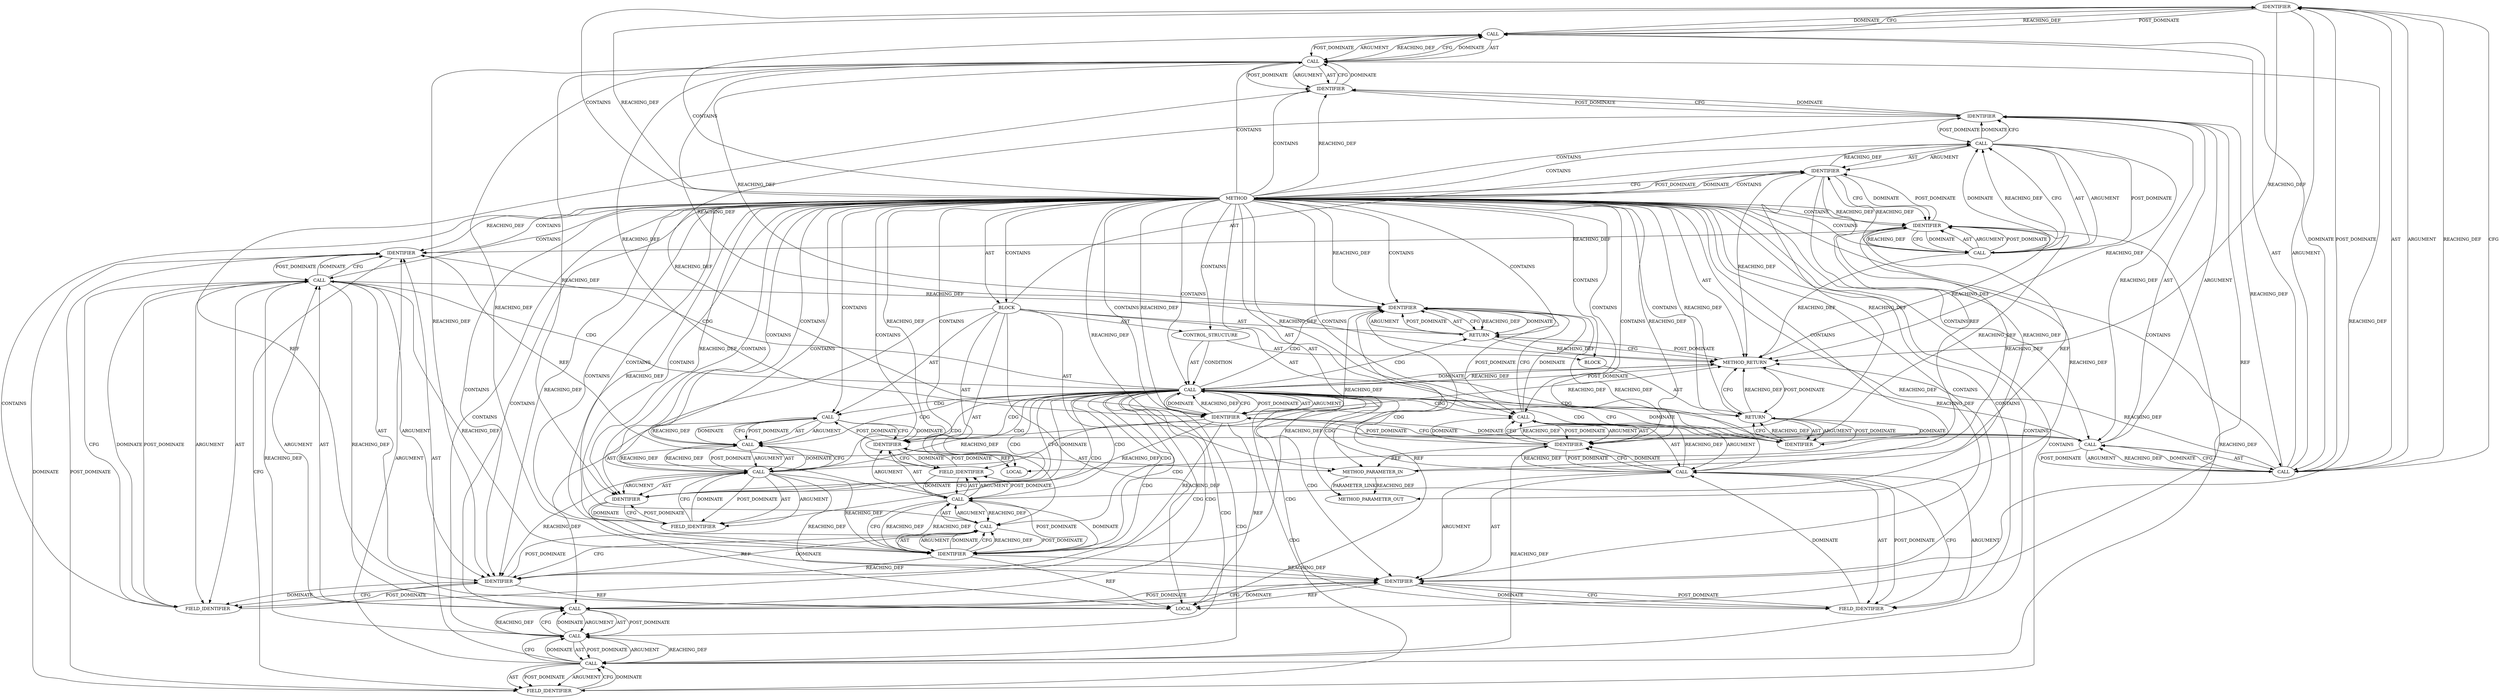 digraph {
  7572 [label=IDENTIFIER ORDER=2 ARGUMENT_INDEX=2 CODE="GFP_ATOMIC" COLUMN_NUMBER=30 LINE_NUMBER=814 TYPE_FULL_NAME="ANY" NAME="GFP_ATOMIC"]
  7590 [label=CALL ORDER=1 ARGUMENT_INDEX=1 CODE="ctx->sk_proto" COLUMN_NUMBER=2 METHOD_FULL_NAME="<operator>.indirectFieldAccess" LINE_NUMBER=820 TYPE_FULL_NAME="<empty>" DISPATCH_TYPE="STATIC_DISPATCH" SIGNATURE="" NAME="<operator>.indirectFieldAccess"]
  7595 [label=IDENTIFIER ORDER=1 ARGUMENT_INDEX=1 CODE="sk" COLUMN_NUMBER=28 LINE_NUMBER=820 TYPE_FULL_NAME="sock*" NAME="sk"]
  7601 [label=IDENTIFIER ORDER=2 ARGUMENT_INDEX=2 CODE="sk" COLUMN_NUMBER=12 LINE_NUMBER=821 TYPE_FULL_NAME="sock*" NAME="sk"]
  7593 [label=CALL ORDER=2 ARGUMENT_INDEX=2 CODE="READ_ONCE(sk->sk_prot)" COLUMN_NUMBER=18 METHOD_FULL_NAME="READ_ONCE" LINE_NUMBER=820 TYPE_FULL_NAME="<empty>" DISPATCH_TYPE="STATIC_DISPATCH" SIGNATURE="" NAME="READ_ONCE"]
  7567 [label=IDENTIFIER ORDER=1 ARGUMENT_INDEX=1 CODE="ctx" COLUMN_NUMBER=2 LINE_NUMBER=814 TYPE_FULL_NAME="tls_context*" NAME="ctx"]
  7598 [label=CALL ORDER=1 ARGUMENT_INDEX=1 CODE="ctx->sk" COLUMN_NUMBER=2 METHOD_FULL_NAME="<operator>.indirectFieldAccess" LINE_NUMBER=821 TYPE_FULL_NAME="<empty>" DISPATCH_TYPE="STATIC_DISPATCH" SIGNATURE="" NAME="<operator>.indirectFieldAccess"]
  7600 [label=FIELD_IDENTIFIER ORDER=2 ARGUMENT_INDEX=2 CODE="sk" COLUMN_NUMBER=2 LINE_NUMBER=821 CANONICAL_NAME="sk"]
  7559 [label=BLOCK ORDER=2 ARGUMENT_INDEX=-1 CODE="{
	struct inet_connection_sock *icsk = inet_csk(sk);
	struct tls_context *ctx;

	ctx = kzalloc(sizeof(*ctx), GFP_ATOMIC);
	if (!ctx)
		return NULL;

	mutex_init(&ctx->tx_lock);
	rcu_assign_pointer(icsk->icsk_ulp_data, ctx);
	ctx->sk_proto = READ_ONCE(sk->sk_prot);
	ctx->sk = sk;
	return ctx;
}" COLUMN_NUMBER=1 LINE_NUMBER=810 TYPE_FULL_NAME="void"]
  7571 [label=IDENTIFIER ORDER=1 ARGUMENT_INDEX=1 CODE="ctx" COLUMN_NUMBER=24 LINE_NUMBER=814 TYPE_FULL_NAME="tls_context*" NAME="ctx"]
  7569 [label=CALL ORDER=1 ARGUMENT_INDEX=1 CODE="sizeof(*ctx)" COLUMN_NUMBER=16 METHOD_FULL_NAME="<operator>.sizeOf" LINE_NUMBER=814 TYPE_FULL_NAME="<empty>" DISPATCH_TYPE="STATIC_DISPATCH" SIGNATURE="" NAME="<operator>.sizeOf"]
  7574 [label=CALL ORDER=1 ARGUMENT_INDEX=-1 CODE="!ctx" COLUMN_NUMBER=6 METHOD_FULL_NAME="<operator>.logicalNot" LINE_NUMBER=815 TYPE_FULL_NAME="<empty>" DISPATCH_TYPE="STATIC_DISPATCH" SIGNATURE="" NAME="<operator>.logicalNot"]
  7564 [label=IDENTIFIER ORDER=1 ARGUMENT_INDEX=1 CODE="sk" COLUMN_NUMBER=47 LINE_NUMBER=811 TYPE_FULL_NAME="sock*" NAME="sk"]
  7582 [label=IDENTIFIER ORDER=1 ARGUMENT_INDEX=1 CODE="ctx" COLUMN_NUMBER=14 LINE_NUMBER=818 TYPE_FULL_NAME="tls_context*" NAME="ctx"]
  7587 [label=FIELD_IDENTIFIER ORDER=2 ARGUMENT_INDEX=2 CODE="icsk_ulp_data" COLUMN_NUMBER=21 LINE_NUMBER=819 CANONICAL_NAME="icsk_ulp_data"]
  7577 [label=RETURN ORDER=1 ARGUMENT_INDEX=1 CODE="return NULL;" COLUMN_NUMBER=3 LINE_NUMBER=816]
  7568 [label=CALL ORDER=2 ARGUMENT_INDEX=2 CODE="kzalloc(sizeof(*ctx), GFP_ATOMIC)" COLUMN_NUMBER=8 METHOD_FULL_NAME="kzalloc" LINE_NUMBER=814 TYPE_FULL_NAME="<empty>" DISPATCH_TYPE="STATIC_DISPATCH" SIGNATURE="" NAME="kzalloc"]
  7599 [label=IDENTIFIER ORDER=1 ARGUMENT_INDEX=1 CODE="ctx" COLUMN_NUMBER=2 LINE_NUMBER=821 TYPE_FULL_NAME="tls_context*" NAME="ctx"]
  7583 [label=FIELD_IDENTIFIER ORDER=2 ARGUMENT_INDEX=2 CODE="tx_lock" COLUMN_NUMBER=14 LINE_NUMBER=818 CANONICAL_NAME="tx_lock"]
  7558 [label=METHOD_PARAMETER_IN ORDER=1 CODE="struct sock *sk" IS_VARIADIC=false COLUMN_NUMBER=36 LINE_NUMBER=809 TYPE_FULL_NAME="sock*" EVALUATION_STRATEGY="BY_VALUE" INDEX=1 NAME="sk"]
  7557 [label=METHOD COLUMN_NUMBER=1 LINE_NUMBER=809 COLUMN_NUMBER_END=1 IS_EXTERNAL=false SIGNATURE="struct tls_context tls_ctx_create (sock*)" NAME="tls_ctx_create" AST_PARENT_TYPE="TYPE_DECL" AST_PARENT_FULL_NAME="tls_main.c:<global>" ORDER=116 CODE="struct tls_context *tls_ctx_create(struct sock *sk)
{
	struct inet_connection_sock *icsk = inet_csk(sk);
	struct tls_context *ctx;

	ctx = kzalloc(sizeof(*ctx), GFP_ATOMIC);
	if (!ctx)
		return NULL;

	mutex_init(&ctx->tx_lock);
	rcu_assign_pointer(icsk->icsk_ulp_data, ctx);
	ctx->sk_proto = READ_ONCE(sk->sk_prot);
	ctx->sk = sk;
	return ctx;
}" FULL_NAME="tls_ctx_create" LINE_NUMBER_END=823 FILENAME="tls_main.c"]
  7586 [label=IDENTIFIER ORDER=1 ARGUMENT_INDEX=1 CODE="icsk" COLUMN_NUMBER=21 LINE_NUMBER=819 TYPE_FULL_NAME="inet_connection_sock*" NAME="icsk"]
  7580 [label=CALL ORDER=1 ARGUMENT_INDEX=1 CODE="&ctx->tx_lock" COLUMN_NUMBER=13 METHOD_FULL_NAME="<operator>.addressOf" LINE_NUMBER=818 TYPE_FULL_NAME="<empty>" DISPATCH_TYPE="STATIC_DISPATCH" SIGNATURE="" NAME="<operator>.addressOf"]
  7589 [label=CALL ORDER=8 ARGUMENT_INDEX=-1 CODE="ctx->sk_proto = READ_ONCE(sk->sk_prot)" COLUMN_NUMBER=2 METHOD_FULL_NAME="<operator>.assignment" LINE_NUMBER=820 TYPE_FULL_NAME="<empty>" DISPATCH_TYPE="STATIC_DISPATCH" SIGNATURE="" NAME="<operator>.assignment"]
  7573 [label=CONTROL_STRUCTURE CONTROL_STRUCTURE_TYPE="IF" ORDER=5 PARSER_TYPE_NAME="CASTIfStatement" ARGUMENT_INDEX=-1 CODE="if (!ctx)" COLUMN_NUMBER=2 LINE_NUMBER=815]
  7588 [label=IDENTIFIER ORDER=2 ARGUMENT_INDEX=2 CODE="ctx" COLUMN_NUMBER=42 LINE_NUMBER=819 TYPE_FULL_NAME="tls_context*" NAME="ctx"]
  7578 [label=IDENTIFIER ORDER=1 ARGUMENT_INDEX=-1 CODE="NULL" COLUMN_NUMBER=10 LINE_NUMBER=816 TYPE_FULL_NAME="ANY" NAME="NULL"]
  7604 [label=METHOD_RETURN ORDER=3 CODE="RET" COLUMN_NUMBER=1 LINE_NUMBER=809 TYPE_FULL_NAME="struct tls_context" EVALUATION_STRATEGY="BY_VALUE"]
  7575 [label=IDENTIFIER ORDER=1 ARGUMENT_INDEX=1 CODE="ctx" COLUMN_NUMBER=7 LINE_NUMBER=815 TYPE_FULL_NAME="tls_context*" NAME="ctx"]
  7560 [label=LOCAL ORDER=1 CODE="struct inet_connection_sock* icsk" COLUMN_NUMBER=30 LINE_NUMBER=811 TYPE_FULL_NAME="inet_connection_sock*" NAME="icsk"]
  7565 [label=LOCAL ORDER=3 CODE="struct tls_context* ctx" COLUMN_NUMBER=21 LINE_NUMBER=812 TYPE_FULL_NAME="tls_context*" NAME="ctx"]
  7597 [label=CALL ORDER=9 ARGUMENT_INDEX=-1 CODE="ctx->sk = sk" COLUMN_NUMBER=2 METHOD_FULL_NAME="<operator>.assignment" LINE_NUMBER=821 TYPE_FULL_NAME="<empty>" DISPATCH_TYPE="STATIC_DISPATCH" SIGNATURE="" NAME="<operator>.assignment"]
  7602 [label=RETURN ORDER=10 ARGUMENT_INDEX=-1 CODE="return ctx;" COLUMN_NUMBER=2 LINE_NUMBER=822]
  7592 [label=FIELD_IDENTIFIER ORDER=2 ARGUMENT_INDEX=2 CODE="sk_proto" COLUMN_NUMBER=2 LINE_NUMBER=820 CANONICAL_NAME="sk_proto"]
  7576 [label=BLOCK ORDER=2 ARGUMENT_INDEX=-1 CODE="<empty>" COLUMN_NUMBER=3 LINE_NUMBER=816 TYPE_FULL_NAME="void"]
  7566 [label=CALL ORDER=4 ARGUMENT_INDEX=-1 CODE="ctx = kzalloc(sizeof(*ctx), GFP_ATOMIC)" COLUMN_NUMBER=2 METHOD_FULL_NAME="<operator>.assignment" LINE_NUMBER=814 TYPE_FULL_NAME="<empty>" DISPATCH_TYPE="STATIC_DISPATCH" SIGNATURE="" NAME="<operator>.assignment"]
  7570 [label=CALL ORDER=1 ARGUMENT_INDEX=1 CODE="*ctx" COLUMN_NUMBER=23 METHOD_FULL_NAME="<operator>.indirection" LINE_NUMBER=814 TYPE_FULL_NAME="<empty>" DISPATCH_TYPE="STATIC_DISPATCH" SIGNATURE="" NAME="<operator>.indirection"]
  7563 [label=CALL ORDER=2 ARGUMENT_INDEX=2 CODE="inet_csk(sk)" COLUMN_NUMBER=38 METHOD_FULL_NAME="inet_csk" LINE_NUMBER=811 TYPE_FULL_NAME="<empty>" DISPATCH_TYPE="STATIC_DISPATCH" SIGNATURE="" NAME="inet_csk"]
  7584 [label=CALL ORDER=7 ARGUMENT_INDEX=-1 CODE="rcu_assign_pointer(icsk->icsk_ulp_data, ctx)" COLUMN_NUMBER=2 METHOD_FULL_NAME="rcu_assign_pointer" LINE_NUMBER=819 TYPE_FULL_NAME="<empty>" DISPATCH_TYPE="STATIC_DISPATCH" SIGNATURE="" NAME="rcu_assign_pointer"]
  7561 [label=CALL ORDER=2 ARGUMENT_INDEX=-1 CODE="*icsk = inet_csk(sk)" COLUMN_NUMBER=30 METHOD_FULL_NAME="<operator>.assignment" LINE_NUMBER=811 TYPE_FULL_NAME="<empty>" DISPATCH_TYPE="STATIC_DISPATCH" SIGNATURE="" NAME="<operator>.assignment"]
  7596 [label=FIELD_IDENTIFIER ORDER=2 ARGUMENT_INDEX=2 CODE="sk_prot" COLUMN_NUMBER=28 LINE_NUMBER=820 CANONICAL_NAME="sk_prot"]
  7585 [label=CALL ORDER=1 ARGUMENT_INDEX=1 CODE="icsk->icsk_ulp_data" COLUMN_NUMBER=21 METHOD_FULL_NAME="<operator>.indirectFieldAccess" LINE_NUMBER=819 TYPE_FULL_NAME="<empty>" DISPATCH_TYPE="STATIC_DISPATCH" SIGNATURE="" NAME="<operator>.indirectFieldAccess"]
  7581 [label=CALL ORDER=1 ARGUMENT_INDEX=1 CODE="ctx->tx_lock" COLUMN_NUMBER=14 METHOD_FULL_NAME="<operator>.indirectFieldAccess" LINE_NUMBER=818 TYPE_FULL_NAME="<empty>" DISPATCH_TYPE="STATIC_DISPATCH" SIGNATURE="" NAME="<operator>.indirectFieldAccess"]
  7562 [label=IDENTIFIER ORDER=1 ARGUMENT_INDEX=1 CODE="icsk" COLUMN_NUMBER=31 LINE_NUMBER=811 TYPE_FULL_NAME="inet_connection_sock*" NAME="icsk"]
  7591 [label=IDENTIFIER ORDER=1 ARGUMENT_INDEX=1 CODE="ctx" COLUMN_NUMBER=2 LINE_NUMBER=820 TYPE_FULL_NAME="tls_context*" NAME="ctx"]
  7603 [label=IDENTIFIER ORDER=1 ARGUMENT_INDEX=-1 CODE="ctx" COLUMN_NUMBER=9 LINE_NUMBER=822 TYPE_FULL_NAME="tls_context*" NAME="ctx"]
  7579 [label=CALL ORDER=6 ARGUMENT_INDEX=-1 CODE="mutex_init(&ctx->tx_lock)" COLUMN_NUMBER=2 METHOD_FULL_NAME="mutex_init" LINE_NUMBER=818 TYPE_FULL_NAME="<empty>" DISPATCH_TYPE="STATIC_DISPATCH" SIGNATURE="" NAME="mutex_init"]
  21485 [label=METHOD_PARAMETER_OUT ORDER=1 CODE="struct sock *sk" IS_VARIADIC=false COLUMN_NUMBER=36 LINE_NUMBER=809 TYPE_FULL_NAME="sock*" EVALUATION_STRATEGY="BY_VALUE" INDEX=1 NAME="sk"]
  7594 [label=CALL ORDER=1 ARGUMENT_INDEX=1 CODE="sk->sk_prot" COLUMN_NUMBER=28 METHOD_FULL_NAME="<operator>.indirectFieldAccess" LINE_NUMBER=820 TYPE_FULL_NAME="<empty>" DISPATCH_TYPE="STATIC_DISPATCH" SIGNATURE="" NAME="<operator>.indirectFieldAccess"]
  7585 -> 7586 [label=AST ]
  7566 -> 7604 [label=REACHING_DEF VARIABLE="ctx = kzalloc(sizeof(*ctx), GFP_ATOMIC)"]
  7567 -> 7565 [label=REF ]
  7563 -> 7562 [label=REACHING_DEF VARIABLE="inet_csk(sk)"]
  7566 -> 7568 [label=POST_DOMINATE ]
  7584 -> 7591 [label=DOMINATE ]
  7581 -> 7603 [label=REACHING_DEF VARIABLE="ctx->tx_lock"]
  7591 -> 7592 [label=CFG ]
  7564 -> 7562 [label=POST_DOMINATE ]
  7570 -> 7571 [label=AST ]
  7592 -> 7591 [label=POST_DOMINATE ]
  7557 -> 7592 [label=CONTAINS ]
  7575 -> 7581 [label=REACHING_DEF VARIABLE="ctx"]
  7557 -> 7559 [label=CONTAINS ]
  7563 -> 7604 [label=REACHING_DEF VARIABLE="inet_csk(sk)"]
  7568 -> 7569 [label=AST ]
  7590 -> 7599 [label=REACHING_DEF VARIABLE="ctx->sk_proto"]
  7590 -> 7592 [label=POST_DOMINATE ]
  7574 -> 7601 [label=CDG ]
  7580 -> 7579 [label=REACHING_DEF VARIABLE="&ctx->tx_lock"]
  7574 -> 7577 [label=CDG ]
  7598 -> 7601 [label=CFG ]
  7566 -> 7567 [label=AST ]
  7567 -> 7575 [label=REACHING_DEF VARIABLE="ctx"]
  7563 -> 7561 [label=DOMINATE ]
  7574 -> 7585 [label=CDG ]
  7561 -> 7563 [label=POST_DOMINATE ]
  7557 -> 7595 [label=REACHING_DEF VARIABLE=""]
  7586 -> 7560 [label=REF ]
  7561 -> 7563 [label=AST ]
  7595 -> 7558 [label=REF ]
  7581 -> 7580 [label=DOMINATE ]
  7559 -> 7566 [label=AST ]
  7564 -> 7594 [label=REACHING_DEF VARIABLE="sk"]
  7574 -> 7592 [label=CDG ]
  7582 -> 7583 [label=DOMINATE ]
  7557 -> 7600 [label=CONTAINS ]
  7557 -> 7595 [label=CONTAINS ]
  7562 -> 7585 [label=REACHING_DEF VARIABLE="icsk"]
  7557 -> 7574 [label=CONTAINS ]
  7582 -> 7565 [label=REF ]
  7570 -> 7588 [label=REACHING_DEF VARIABLE="*ctx"]
  7562 -> 7564 [label=DOMINATE ]
  7570 -> 7604 [label=REACHING_DEF VARIABLE="*ctx"]
  7577 -> 7578 [label=AST ]
  7571 -> 7565 [label=REF ]
  7557 -> 7588 [label=CONTAINS ]
  7561 -> 7562 [label=AST ]
  7579 -> 7580 [label=ARGUMENT ]
  7563 -> 7561 [label=REACHING_DEF VARIABLE="inet_csk(sk)"]
  7589 -> 7593 [label=ARGUMENT ]
  7561 -> 7604 [label=REACHING_DEF VARIABLE="*icsk = inet_csk(sk)"]
  7580 -> 7579 [label=DOMINATE ]
  7557 -> 7570 [label=CONTAINS ]
  7559 -> 7602 [label=AST ]
  7590 -> 7592 [label=ARGUMENT ]
  7562 -> 7561 [label=REACHING_DEF VARIABLE="icsk"]
  7557 -> 7603 [label=CONTAINS ]
  7598 -> 7597 [label=REACHING_DEF VARIABLE="ctx->sk"]
  7574 -> 7589 [label=CDG ]
  7574 -> 7588 [label=CDG ]
  7597 -> 7601 [label=POST_DOMINATE ]
  7575 -> 7588 [label=REACHING_DEF VARIABLE="ctx"]
  7585 -> 7588 [label=DOMINATE ]
  7572 -> 7568 [label=REACHING_DEF VARIABLE="GFP_ATOMIC"]
  7567 -> 7571 [label=CFG ]
  7557 -> 7567 [label=CONTAINS ]
  7585 -> 7588 [label=REACHING_DEF VARIABLE="icsk->icsk_ulp_data"]
  7593 -> 7589 [label=REACHING_DEF VARIABLE="READ_ONCE(sk->sk_prot)"]
  7579 -> 7580 [label=POST_DOMINATE ]
  7570 -> 7571 [label=POST_DOMINATE ]
  7570 -> 7603 [label=REACHING_DEF VARIABLE="*ctx"]
  7602 -> 7604 [label=CFG ]
  7579 -> 7586 [label=DOMINATE ]
  7593 -> 7590 [label=REACHING_DEF VARIABLE="READ_ONCE(sk->sk_prot)"]
  7579 -> 7580 [label=AST ]
  7557 -> 7581 [label=CONTAINS ]
  7563 -> 7564 [label=AST ]
  7574 -> 7582 [label=CDG ]
  7584 -> 7591 [label=CFG ]
  7574 -> 7602 [label=CDG ]
  7585 -> 7587 [label=AST ]
  7590 -> 7595 [label=DOMINATE ]
  7562 -> 7586 [label=REACHING_DEF VARIABLE="icsk"]
  7598 -> 7600 [label=AST ]
  7586 -> 7587 [label=DOMINATE ]
  7557 -> 7598 [label=CONTAINS ]
  7557 -> 7578 [label=CONTAINS ]
  7571 -> 7570 [label=CFG ]
  7557 -> 7591 [label=REACHING_DEF VARIABLE=""]
  7568 -> 7566 [label=REACHING_DEF VARIABLE="kzalloc(sizeof(*ctx), GFP_ATOMIC)"]
  7577 -> 7604 [label=CFG ]
  7573 -> 7574 [label=CONDITION ]
  7585 -> 7587 [label=ARGUMENT ]
  7573 -> 7574 [label=AST ]
  7574 -> 7598 [label=CDG ]
  7585 -> 7586 [label=ARGUMENT ]
  7570 -> 7582 [label=REACHING_DEF VARIABLE="*ctx"]
  7594 -> 7595 [label=ARGUMENT ]
  7574 -> 7590 [label=CDG ]
  7559 -> 7565 [label=AST ]
  7575 -> 7566 [label=POST_DOMINATE ]
  7581 -> 7582 [label=AST ]
  7581 -> 7582 [label=ARGUMENT ]
  7557 -> 7558 [label=AST ]
  7557 -> 7561 [label=CONTAINS ]
  7593 -> 7594 [label=AST ]
  7587 -> 7585 [label=DOMINATE ]
  7557 -> 7582 [label=REACHING_DEF VARIABLE=""]
  7557 -> 7564 [label=CONTAINS ]
  7557 -> 7584 [label=CONTAINS ]
  7567 -> 7566 [label=REACHING_DEF VARIABLE="ctx"]
  7557 -> 7604 [label=AST ]
  7557 -> 7566 [label=CONTAINS ]
  7562 -> 7557 [label=POST_DOMINATE ]
  7596 -> 7594 [label=CFG ]
  7574 -> 7594 [label=CDG ]
  7598 -> 7600 [label=POST_DOMINATE ]
  7574 -> 7603 [label=CDG ]
  7603 -> 7602 [label=CFG ]
  7572 -> 7604 [label=REACHING_DEF VARIABLE="GFP_ATOMIC"]
  7588 -> 7603 [label=REACHING_DEF VARIABLE="ctx"]
  7557 -> 7564 [label=REACHING_DEF VARIABLE=""]
  7569 -> 7572 [label=DOMINATE ]
  7572 -> 7569 [label=REACHING_DEF VARIABLE="GFP_ATOMIC"]
  7571 -> 7570 [label=DOMINATE ]
  7557 -> 7577 [label=CONTAINS ]
  7569 -> 7572 [label=CFG ]
  7581 -> 7583 [label=POST_DOMINATE ]
  7574 -> 7593 [label=CDG ]
  7574 -> 7578 [label=CDG ]
  7570 -> 7571 [label=ARGUMENT ]
  7566 -> 7568 [label=AST ]
  7585 -> 7587 [label=POST_DOMINATE ]
  7574 -> 7597 [label=CDG ]
  7585 -> 7584 [label=REACHING_DEF VARIABLE="icsk->icsk_ulp_data"]
  7594 -> 7593 [label=REACHING_DEF VARIABLE="sk->sk_prot"]
  7604 -> 7574 [label=POST_DOMINATE ]
  7568 -> 7572 [label=POST_DOMINATE ]
  7566 -> 7575 [label=CFG ]
  7602 -> 7603 [label=ARGUMENT ]
  7557 -> 7582 [label=CONTAINS ]
  7591 -> 7565 [label=REF ]
  7570 -> 7569 [label=REACHING_DEF VARIABLE="*ctx"]
  7557 -> 7571 [label=CONTAINS ]
  7598 -> 7599 [label=ARGUMENT ]
  7561 -> 7567 [label=DOMINATE ]
  7557 -> 7589 [label=CONTAINS ]
  7581 -> 7583 [label=ARGUMENT ]
  7574 -> 7600 [label=CDG ]
  7557 -> 7577 [label=REACHING_DEF VARIABLE=""]
  7557 -> 7585 [label=CONTAINS ]
  7561 -> 7567 [label=CFG ]
  7564 -> 7563 [label=REACHING_DEF VARIABLE="sk"]
  7568 -> 7569 [label=ARGUMENT ]
  7559 -> 7579 [label=AST ]
  7575 -> 7574 [label=DOMINATE ]
  7597 -> 7598 [label=AST ]
  7574 -> 7587 [label=CDG ]
  7559 -> 7584 [label=AST ]
  7569 -> 7570 [label=AST ]
  7564 -> 7563 [label=CFG ]
  7588 -> 7565 [label=REF ]
  7584 -> 7588 [label=POST_DOMINATE ]
  7578 -> 7577 [label=DOMINATE ]
  7572 -> 7569 [label=POST_DOMINATE ]
  7603 -> 7602 [label=DOMINATE ]
  7581 -> 7588 [label=REACHING_DEF VARIABLE="ctx->tx_lock"]
  7557 -> 7573 [label=CONTAINS ]
  7559 -> 7560 [label=AST ]
  7581 -> 7580 [label=CFG ]
  7574 -> 7575 [label=POST_DOMINATE ]
  7584 -> 7588 [label=AST ]
  7590 -> 7591 [label=ARGUMENT ]
  7564 -> 7558 [label=REF ]
  7601 -> 7598 [label=REACHING_DEF VARIABLE="sk"]
  7570 -> 7599 [label=REACHING_DEF VARIABLE="*ctx"]
  7588 -> 7584 [label=DOMINATE ]
  7557 -> 7601 [label=REACHING_DEF VARIABLE=""]
  7590 -> 7591 [label=AST ]
  7586 -> 7579 [label=POST_DOMINATE ]
  7577 -> 7578 [label=ARGUMENT ]
  7582 -> 7583 [label=CFG ]
  7594 -> 7596 [label=AST ]
  7561 -> 7563 [label=ARGUMENT ]
  7604 -> 7602 [label=POST_DOMINATE ]
  7574 -> 7604 [label=DOMINATE ]
  7588 -> 7584 [label=CFG ]
  7584 -> 7585 [label=AST ]
  7586 -> 7587 [label=CFG ]
  7557 -> 21485 [label=AST ]
  7590 -> 7592 [label=AST ]
  7557 -> 7583 [label=CONTAINS ]
  7557 -> 7558 [label=REACHING_DEF VARIABLE=""]
  7587 -> 7585 [label=CFG ]
  7597 -> 7603 [label=DOMINATE ]
  7557 -> 7568 [label=CONTAINS ]
  7558 -> 21485 [label=PARAMETER_LINK ]
  7599 -> 7589 [label=POST_DOMINATE ]
  7563 -> 7561 [label=CFG ]
  7559 -> 7561 [label=AST ]
  7574 -> 7584 [label=CDG ]
  7557 -> 7588 [label=REACHING_DEF VARIABLE=""]
  7589 -> 7599 [label=CFG ]
  7593 -> 7594 [label=POST_DOMINATE ]
  7570 -> 7575 [label=REACHING_DEF VARIABLE="*ctx"]
  7583 -> 7582 [label=POST_DOMINATE ]
  7600 -> 7599 [label=POST_DOMINATE ]
  7568 -> 7566 [label=DOMINATE ]
  7575 -> 7604 [label=REACHING_DEF VARIABLE="ctx"]
  7558 -> 21485 [label=REACHING_DEF VARIABLE="sk"]
  7581 -> 7583 [label=AST ]
  7567 -> 7571 [label=DOMINATE ]
  7594 -> 7593 [label=CFG ]
  7594 -> 7601 [label=REACHING_DEF VARIABLE="sk->sk_prot"]
  7602 -> 7603 [label=POST_DOMINATE ]
  7557 -> 7603 [label=REACHING_DEF VARIABLE=""]
  7581 -> 7591 [label=REACHING_DEF VARIABLE="ctx->tx_lock"]
  7557 -> 7562 [label=DOMINATE ]
  7557 -> 7559 [label=AST ]
  7574 -> 7580 [label=CDG ]
  7598 -> 7600 [label=ARGUMENT ]
  7599 -> 7565 [label=REF ]
  7594 -> 7596 [label=ARGUMENT ]
  7558 -> 7564 [label=REACHING_DEF VARIABLE="sk"]
  7588 -> 7599 [label=REACHING_DEF VARIABLE="ctx"]
  7579 -> 7586 [label=CFG ]
  7600 -> 7598 [label=DOMINATE ]
  7566 -> 7575 [label=DOMINATE ]
  7580 -> 7579 [label=CFG ]
  7570 -> 7569 [label=CFG ]
  7559 -> 7589 [label=AST ]
  7590 -> 7603 [label=REACHING_DEF VARIABLE="ctx->sk_proto"]
  7562 -> 7564 [label=CFG ]
  7581 -> 7580 [label=REACHING_DEF VARIABLE="ctx->tx_lock"]
  7581 -> 7580 [label=REACHING_DEF VARIABLE="ctx->tx_lock"]
  7562 -> 7560 [label=REF ]
  7557 -> 7587 [label=CONTAINS ]
  7564 -> 7563 [label=DOMINATE ]
  7564 -> 21485 [label=REACHING_DEF VARIABLE="sk"]
  7592 -> 7590 [label=CFG ]
  7557 -> 7562 [label=CONTAINS ]
  7600 -> 7598 [label=CFG ]
  7593 -> 7589 [label=CFG ]
  7583 -> 7581 [label=CFG ]
  7581 -> 7599 [label=REACHING_DEF VARIABLE="ctx->tx_lock"]
  7572 -> 7568 [label=CFG ]
  7574 -> 7581 [label=CDG ]
  7571 -> 7567 [label=POST_DOMINATE ]
  7567 -> 7561 [label=POST_DOMINATE ]
  7591 -> 7584 [label=POST_DOMINATE ]
  7566 -> 7568 [label=ARGUMENT ]
  7574 -> 7595 [label=CDG ]
  7597 -> 7601 [label=ARGUMENT ]
  7603 -> 7565 [label=REF ]
  7574 -> 7578 [label=CFG ]
  7589 -> 7593 [label=AST ]
  7574 -> 7578 [label=DOMINATE ]
  7580 -> 7581 [label=POST_DOMINATE ]
  7603 -> 7602 [label=REACHING_DEF VARIABLE="ctx"]
  7557 -> 7586 [label=REACHING_DEF VARIABLE=""]
  7588 -> 7585 [label=REACHING_DEF VARIABLE="ctx"]
  7574 -> 7586 [label=CDG ]
  7583 -> 7581 [label=DOMINATE ]
  7580 -> 7581 [label=ARGUMENT ]
  7563 -> 7564 [label=ARGUMENT ]
  7601 -> 7597 [label=DOMINATE ]
  7557 -> 7572 [label=REACHING_DEF VARIABLE=""]
  7563 -> 7564 [label=POST_DOMINATE ]
  7557 -> 7575 [label=REACHING_DEF VARIABLE=""]
  7589 -> 7593 [label=POST_DOMINATE ]
  7570 -> 7591 [label=REACHING_DEF VARIABLE="*ctx"]
  7566 -> 7567 [label=ARGUMENT ]
  7578 -> 7577 [label=CFG ]
  7557 -> 7590 [label=CONTAINS ]
  7557 -> 7576 [label=CONTAINS ]
  7595 -> 7596 [label=CFG ]
  7593 -> 7594 [label=ARGUMENT ]
  7557 -> 7591 [label=CONTAINS ]
  7559 -> 7597 [label=AST ]
  7557 -> 7594 [label=CONTAINS ]
  7588 -> 7591 [label=REACHING_DEF VARIABLE="ctx"]
  7575 -> 7565 [label=REF ]
  7557 -> 7572 [label=CONTAINS ]
  7589 -> 7590 [label=ARGUMENT ]
  7557 -> 7575 [label=CONTAINS ]
  7597 -> 7603 [label=CFG ]
  7559 -> 7573 [label=AST ]
  7599 -> 7600 [label=CFG ]
  7594 -> 7595 [label=AST ]
  7564 -> 7595 [label=REACHING_DEF VARIABLE="sk"]
  7557 -> 7579 [label=CONTAINS ]
  7597 -> 7598 [label=ARGUMENT ]
  7574 -> 7575 [label=AST ]
  7580 -> 7581 [label=AST ]
  7575 -> 7574 [label=REACHING_DEF VARIABLE="ctx"]
  7557 -> 7569 [label=CONTAINS ]
  7576 -> 7577 [label=AST ]
  7587 -> 7586 [label=POST_DOMINATE ]
  7557 -> 7597 [label=CONTAINS ]
  7557 -> 7578 [label=REACHING_DEF VARIABLE=""]
  7602 -> 7604 [label=REACHING_DEF VARIABLE="<RET>"]
  7557 -> 7601 [label=CONTAINS ]
  7574 -> 7599 [label=CDG ]
  7568 -> 7567 [label=REACHING_DEF VARIABLE="kzalloc(sizeof(*ctx), GFP_ATOMIC)"]
  7573 -> 7576 [label=AST ]
  7574 -> 7583 [label=CDG ]
  7568 -> 7604 [label=REACHING_DEF VARIABLE="kzalloc(sizeof(*ctx), GFP_ATOMIC)"]
  7601 -> 7558 [label=REF ]
  7574 -> 7591 [label=CDG ]
  7575 -> 7574 [label=CFG ]
  7575 -> 7582 [label=REACHING_DEF VARIABLE="ctx"]
  7557 -> 7571 [label=REACHING_DEF VARIABLE=""]
  7574 -> 7604 [label=REACHING_DEF VARIABLE="!ctx"]
  7574 -> 7579 [label=CDG ]
  7578 -> 7577 [label=REACHING_DEF VARIABLE="NULL"]
  7577 -> 7604 [label=REACHING_DEF VARIABLE="<RET>"]
  7595 -> 7596 [label=DOMINATE ]
  7593 -> 7589 [label=DOMINATE ]
  7585 -> 7588 [label=CFG ]
  7557 -> 7596 [label=CONTAINS ]
  7584 -> 7588 [label=ARGUMENT ]
  7601 -> 7597 [label=CFG ]
  7602 -> 7603 [label=AST ]
  7601 -> 7598 [label=POST_DOMINATE ]
  7557 -> 7599 [label=CONTAINS ]
  7570 -> 7569 [label=DOMINATE ]
  7574 -> 7582 [label=CFG ]
  7568 -> 7566 [label=CFG ]
  7596 -> 7595 [label=POST_DOMINATE ]
  7568 -> 7572 [label=AST ]
  7592 -> 7590 [label=DOMINATE ]
  7595 -> 7590 [label=POST_DOMINATE ]
  7557 -> 7593 [label=CONTAINS ]
  7589 -> 7590 [label=AST ]
  7577 -> 7578 [label=POST_DOMINATE ]
  7594 -> 7596 [label=POST_DOMINATE ]
  7598 -> 7603 [label=REACHING_DEF VARIABLE="ctx->sk"]
  7564 -> 7601 [label=REACHING_DEF VARIABLE="sk"]
  7591 -> 7592 [label=DOMINATE ]
  7604 -> 7577 [label=POST_DOMINATE ]
  7584 -> 7585 [label=ARGUMENT ]
  7590 -> 7589 [label=REACHING_DEF VARIABLE="ctx->sk_proto"]
  7599 -> 7600 [label=DOMINATE ]
  7557 -> 7586 [label=CONTAINS ]
  7596 -> 7594 [label=DOMINATE ]
  7557 -> 7563 [label=CONTAINS ]
  7568 -> 7572 [label=ARGUMENT ]
  7597 -> 7601 [label=AST ]
  7588 -> 7584 [label=REACHING_DEF VARIABLE="ctx"]
  7574 -> 7582 [label=DOMINATE ]
  7561 -> 7562 [label=ARGUMENT ]
  7569 -> 7570 [label=POST_DOMINATE ]
  7562 -> 7604 [label=REACHING_DEF VARIABLE="icsk"]
  7598 -> 7599 [label=AST ]
  7557 -> 7599 [label=REACHING_DEF VARIABLE=""]
  7594 -> 7593 [label=DOMINATE ]
  7590 -> 7595 [label=CFG ]
  7588 -> 7585 [label=POST_DOMINATE ]
  7598 -> 7601 [label=DOMINATE ]
  7574 -> 7575 [label=ARGUMENT ]
  7557 -> 7580 [label=CONTAINS ]
  7574 -> 7596 [label=CDG ]
  7557 -> 7602 [label=CONTAINS ]
  7557 -> 7562 [label=CFG ]
  7569 -> 7570 [label=ARGUMENT ]
  7589 -> 7599 [label=DOMINATE ]
  7564 -> 7604 [label=REACHING_DEF VARIABLE="sk"]
  7601 -> 7597 [label=REACHING_DEF VARIABLE="sk"]
  7603 -> 7597 [label=POST_DOMINATE ]
  7572 -> 7568 [label=DOMINATE ]
}
